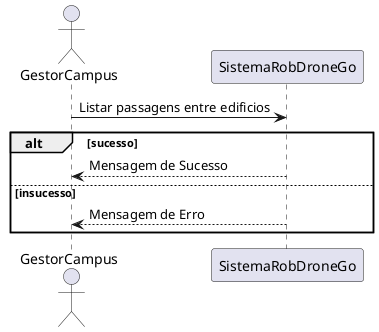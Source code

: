 @startuml vp1
actor GestorCampus as actor
participant SistemaRobDroneGo as srdg
actor -> srdg: Listar passagens entre edificios
alt sucesso
srdg --> actor : Mensagem de Sucesso
else insucesso
srdg -->actor : Mensagem de Erro
end
@enduml
